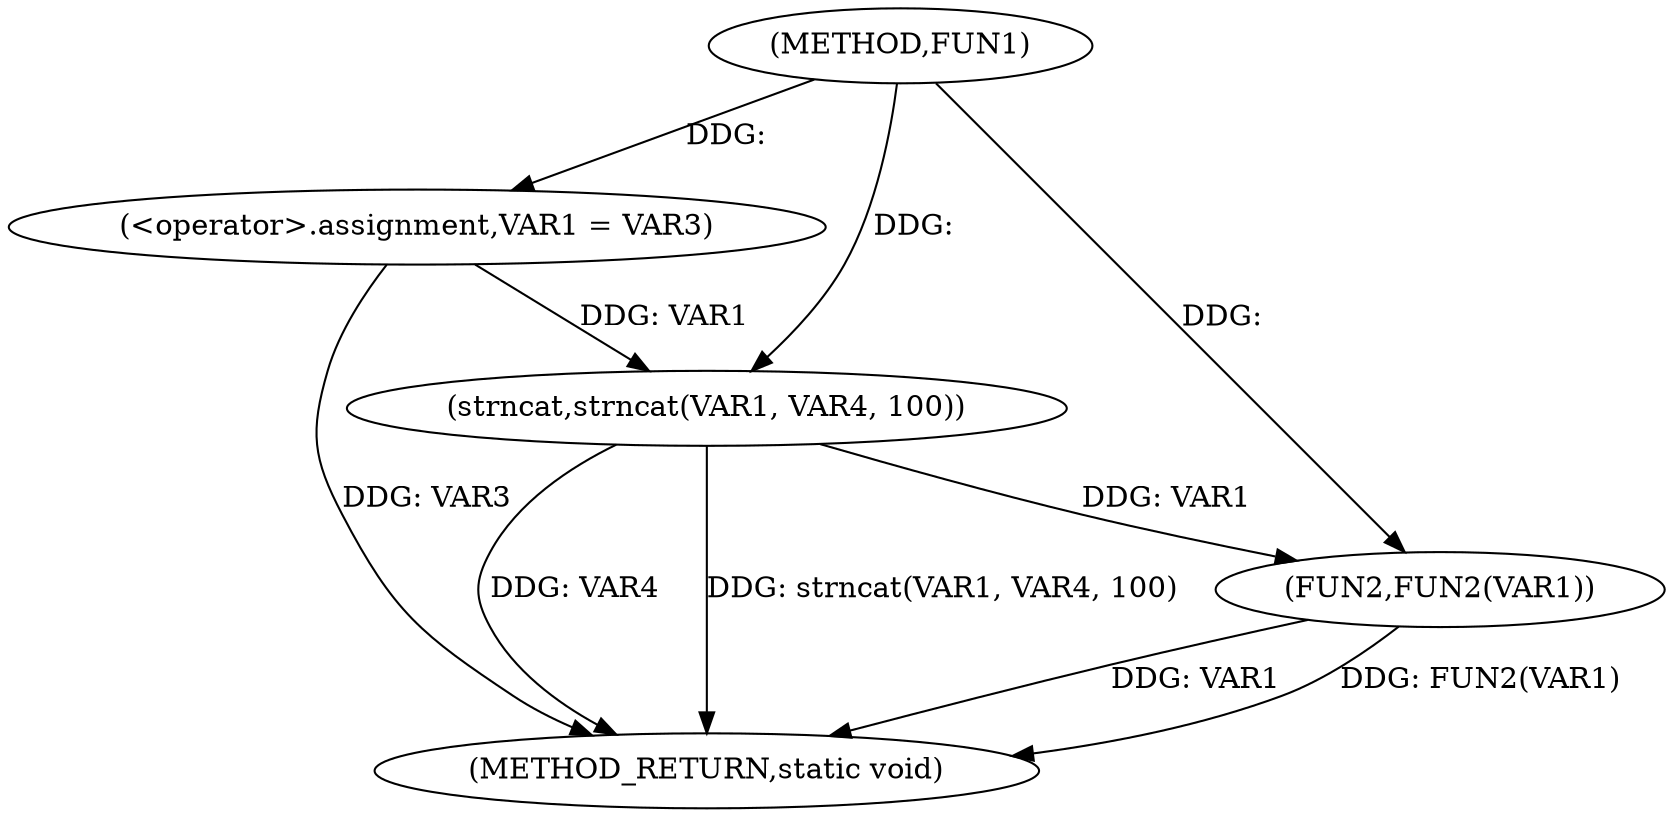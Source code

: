 digraph FUN1 {  
"1000100" [label = "(METHOD,FUN1)" ]
"1000118" [label = "(METHOD_RETURN,static void)" ]
"1000107" [label = "(<operator>.assignment,VAR1 = VAR3)" ]
"1000112" [label = "(strncat,strncat(VAR1, VAR4, 100))" ]
"1000116" [label = "(FUN2,FUN2(VAR1))" ]
  "1000116" -> "1000118"  [ label = "DDG: VAR1"] 
  "1000112" -> "1000118"  [ label = "DDG: VAR4"] 
  "1000112" -> "1000118"  [ label = "DDG: strncat(VAR1, VAR4, 100)"] 
  "1000116" -> "1000118"  [ label = "DDG: FUN2(VAR1)"] 
  "1000107" -> "1000118"  [ label = "DDG: VAR3"] 
  "1000100" -> "1000107"  [ label = "DDG: "] 
  "1000107" -> "1000112"  [ label = "DDG: VAR1"] 
  "1000100" -> "1000112"  [ label = "DDG: "] 
  "1000112" -> "1000116"  [ label = "DDG: VAR1"] 
  "1000100" -> "1000116"  [ label = "DDG: "] 
}
